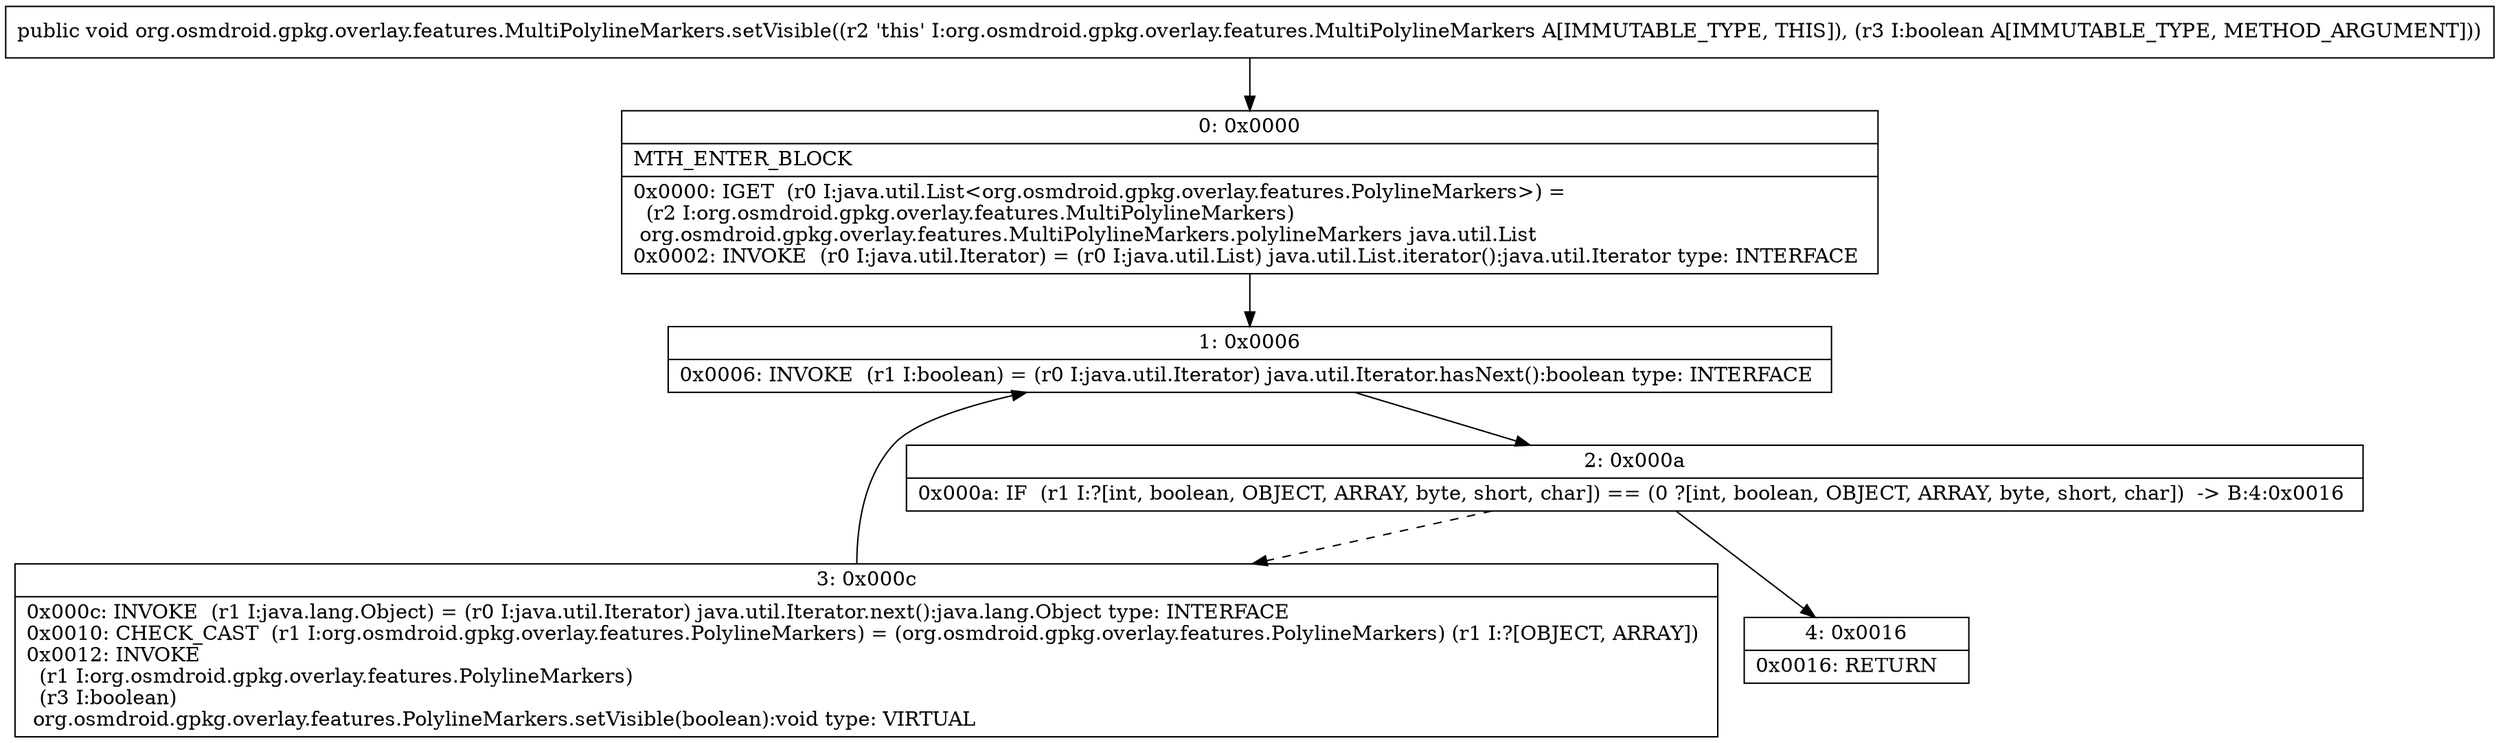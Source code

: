 digraph "CFG fororg.osmdroid.gpkg.overlay.features.MultiPolylineMarkers.setVisible(Z)V" {
Node_0 [shape=record,label="{0\:\ 0x0000|MTH_ENTER_BLOCK\l|0x0000: IGET  (r0 I:java.util.List\<org.osmdroid.gpkg.overlay.features.PolylineMarkers\>) = \l  (r2 I:org.osmdroid.gpkg.overlay.features.MultiPolylineMarkers)\l org.osmdroid.gpkg.overlay.features.MultiPolylineMarkers.polylineMarkers java.util.List \l0x0002: INVOKE  (r0 I:java.util.Iterator) = (r0 I:java.util.List) java.util.List.iterator():java.util.Iterator type: INTERFACE \l}"];
Node_1 [shape=record,label="{1\:\ 0x0006|0x0006: INVOKE  (r1 I:boolean) = (r0 I:java.util.Iterator) java.util.Iterator.hasNext():boolean type: INTERFACE \l}"];
Node_2 [shape=record,label="{2\:\ 0x000a|0x000a: IF  (r1 I:?[int, boolean, OBJECT, ARRAY, byte, short, char]) == (0 ?[int, boolean, OBJECT, ARRAY, byte, short, char])  \-\> B:4:0x0016 \l}"];
Node_3 [shape=record,label="{3\:\ 0x000c|0x000c: INVOKE  (r1 I:java.lang.Object) = (r0 I:java.util.Iterator) java.util.Iterator.next():java.lang.Object type: INTERFACE \l0x0010: CHECK_CAST  (r1 I:org.osmdroid.gpkg.overlay.features.PolylineMarkers) = (org.osmdroid.gpkg.overlay.features.PolylineMarkers) (r1 I:?[OBJECT, ARRAY]) \l0x0012: INVOKE  \l  (r1 I:org.osmdroid.gpkg.overlay.features.PolylineMarkers)\l  (r3 I:boolean)\l org.osmdroid.gpkg.overlay.features.PolylineMarkers.setVisible(boolean):void type: VIRTUAL \l}"];
Node_4 [shape=record,label="{4\:\ 0x0016|0x0016: RETURN   \l}"];
MethodNode[shape=record,label="{public void org.osmdroid.gpkg.overlay.features.MultiPolylineMarkers.setVisible((r2 'this' I:org.osmdroid.gpkg.overlay.features.MultiPolylineMarkers A[IMMUTABLE_TYPE, THIS]), (r3 I:boolean A[IMMUTABLE_TYPE, METHOD_ARGUMENT])) }"];
MethodNode -> Node_0;
Node_0 -> Node_1;
Node_1 -> Node_2;
Node_2 -> Node_3[style=dashed];
Node_2 -> Node_4;
Node_3 -> Node_1;
}

